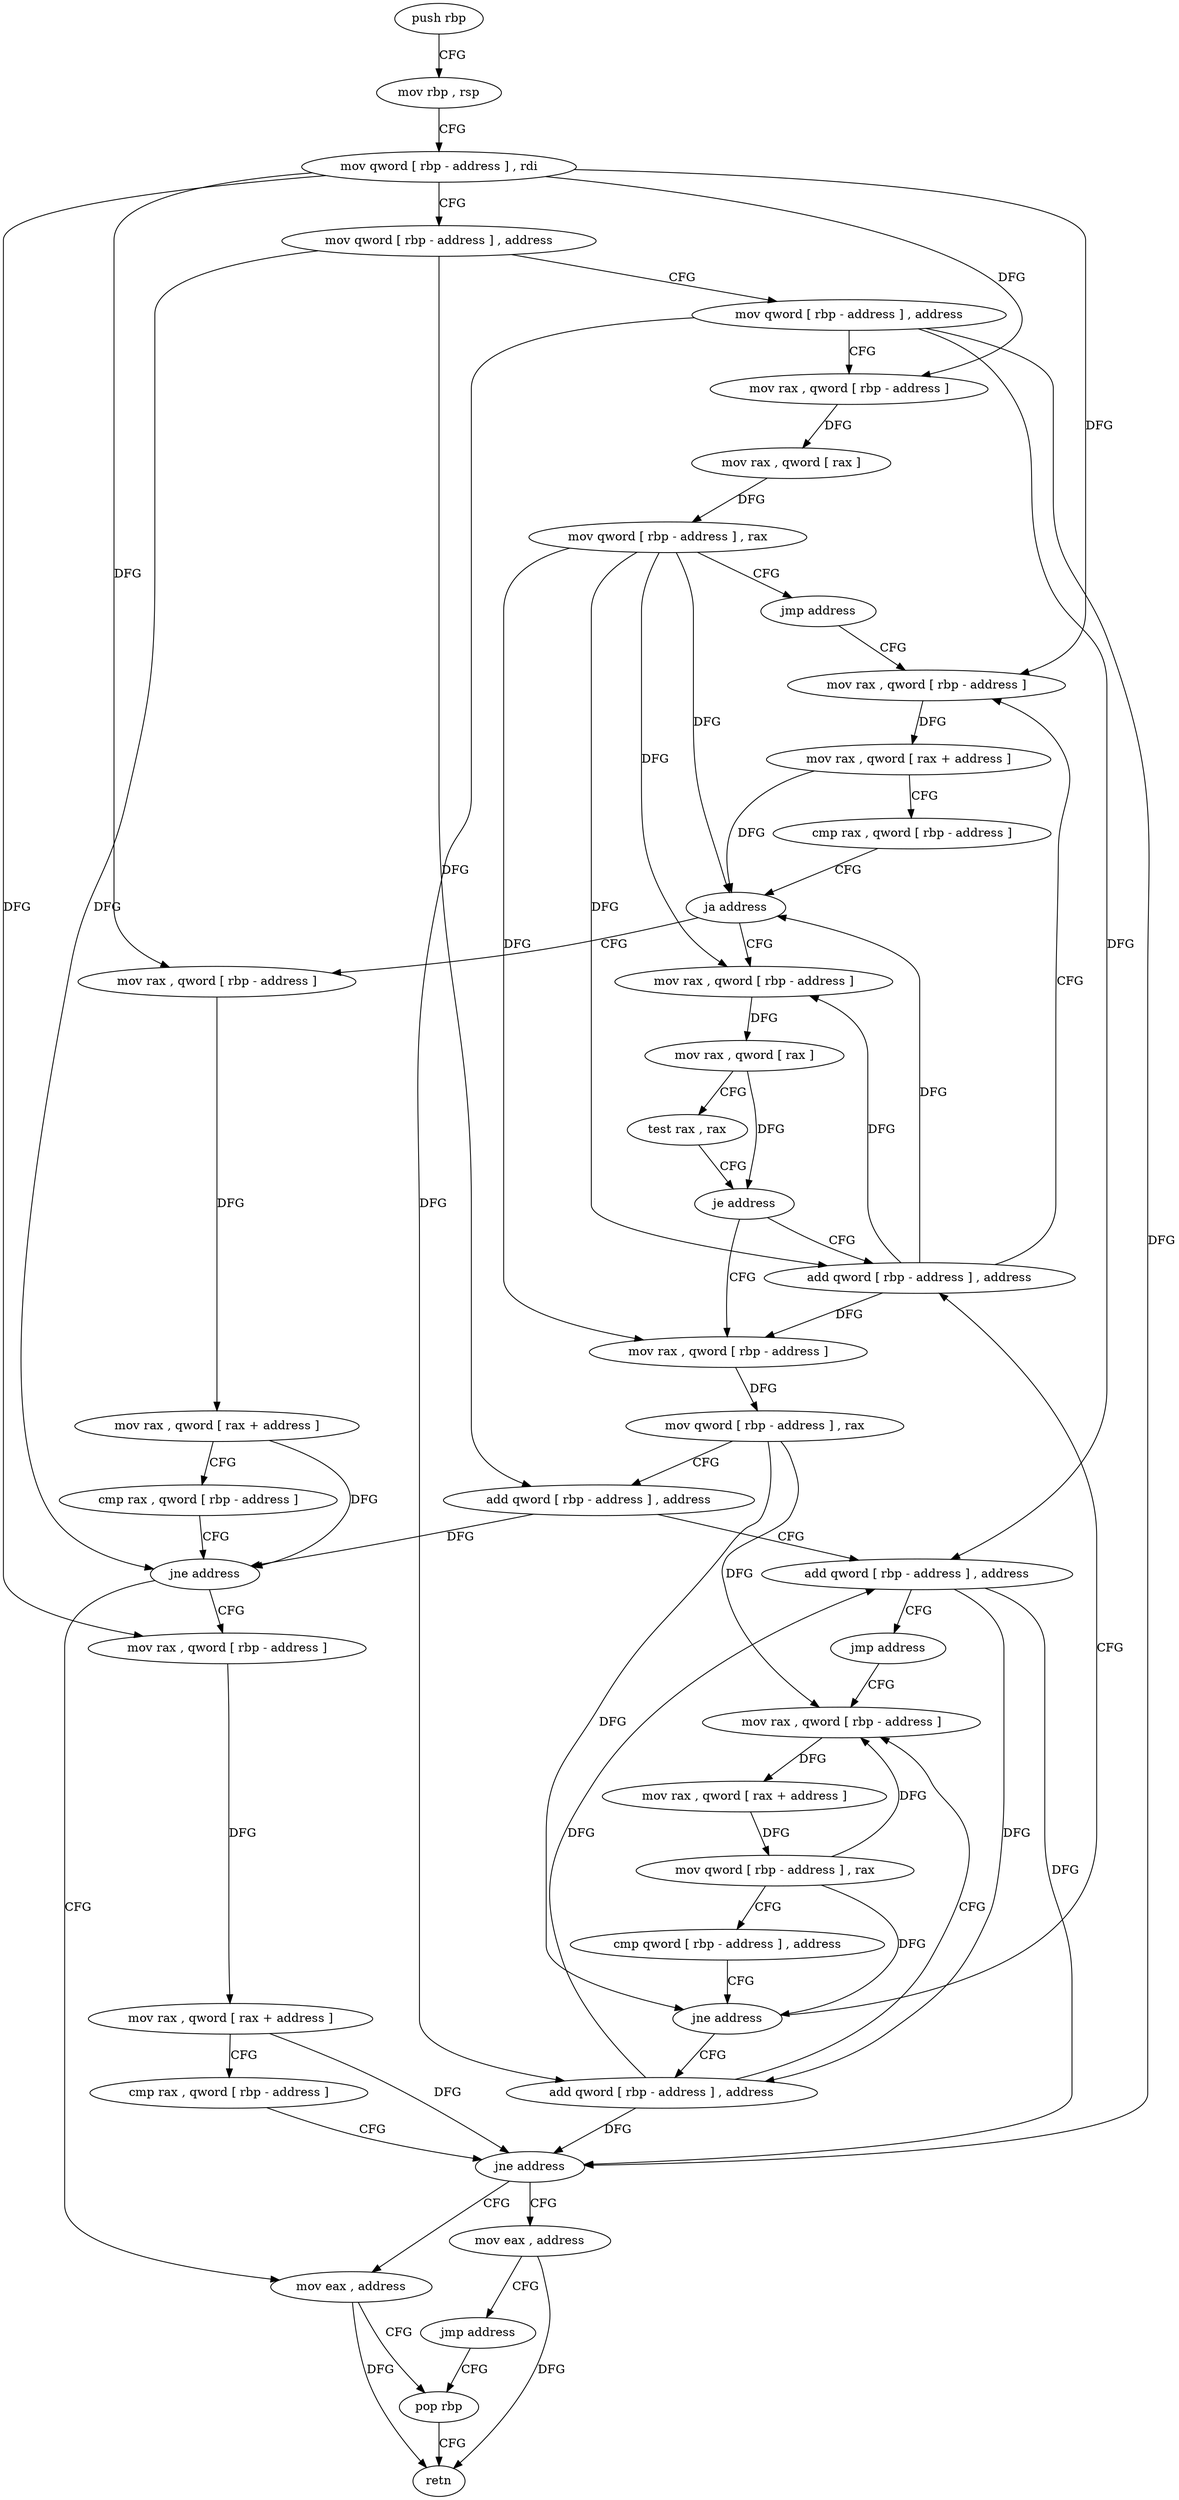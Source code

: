 digraph "func" {
"4303583" [label = "push rbp" ]
"4303584" [label = "mov rbp , rsp" ]
"4303587" [label = "mov qword [ rbp - address ] , rdi" ]
"4303591" [label = "mov qword [ rbp - address ] , address" ]
"4303599" [label = "mov qword [ rbp - address ] , address" ]
"4303607" [label = "mov rax , qword [ rbp - address ]" ]
"4303611" [label = "mov rax , qword [ rax ]" ]
"4303614" [label = "mov qword [ rbp - address ] , rax" ]
"4303618" [label = "jmp address" ]
"4303681" [label = "mov rax , qword [ rbp - address ]" ]
"4303685" [label = "mov rax , qword [ rax + address ]" ]
"4303689" [label = "cmp rax , qword [ rbp - address ]" ]
"4303693" [label = "ja address" ]
"4303620" [label = "mov rax , qword [ rbp - address ]" ]
"4303695" [label = "mov rax , qword [ rbp - address ]" ]
"4303624" [label = "mov rax , qword [ rax ]" ]
"4303627" [label = "test rax , rax" ]
"4303630" [label = "je address" ]
"4303676" [label = "add qword [ rbp - address ] , address" ]
"4303632" [label = "mov rax , qword [ rbp - address ]" ]
"4303699" [label = "mov rax , qword [ rax + address ]" ]
"4303703" [label = "cmp rax , qword [ rbp - address ]" ]
"4303707" [label = "jne address" ]
"4303730" [label = "mov eax , address" ]
"4303709" [label = "mov rax , qword [ rbp - address ]" ]
"4303636" [label = "mov qword [ rbp - address ] , rax" ]
"4303640" [label = "add qword [ rbp - address ] , address" ]
"4303645" [label = "add qword [ rbp - address ] , address" ]
"4303650" [label = "jmp address" ]
"4303657" [label = "mov rax , qword [ rbp - address ]" ]
"4303735" [label = "pop rbp" ]
"4303713" [label = "mov rax , qword [ rax + address ]" ]
"4303717" [label = "cmp rax , qword [ rbp - address ]" ]
"4303721" [label = "jne address" ]
"4303723" [label = "mov eax , address" ]
"4303661" [label = "mov rax , qword [ rax + address ]" ]
"4303665" [label = "mov qword [ rbp - address ] , rax" ]
"4303669" [label = "cmp qword [ rbp - address ] , address" ]
"4303674" [label = "jne address" ]
"4303652" [label = "add qword [ rbp - address ] , address" ]
"4303728" [label = "jmp address" ]
"4303736" [label = "retn" ]
"4303583" -> "4303584" [ label = "CFG" ]
"4303584" -> "4303587" [ label = "CFG" ]
"4303587" -> "4303591" [ label = "CFG" ]
"4303587" -> "4303607" [ label = "DFG" ]
"4303587" -> "4303681" [ label = "DFG" ]
"4303587" -> "4303695" [ label = "DFG" ]
"4303587" -> "4303709" [ label = "DFG" ]
"4303591" -> "4303599" [ label = "CFG" ]
"4303591" -> "4303707" [ label = "DFG" ]
"4303591" -> "4303640" [ label = "DFG" ]
"4303599" -> "4303607" [ label = "CFG" ]
"4303599" -> "4303645" [ label = "DFG" ]
"4303599" -> "4303721" [ label = "DFG" ]
"4303599" -> "4303652" [ label = "DFG" ]
"4303607" -> "4303611" [ label = "DFG" ]
"4303611" -> "4303614" [ label = "DFG" ]
"4303614" -> "4303618" [ label = "CFG" ]
"4303614" -> "4303693" [ label = "DFG" ]
"4303614" -> "4303620" [ label = "DFG" ]
"4303614" -> "4303676" [ label = "DFG" ]
"4303614" -> "4303632" [ label = "DFG" ]
"4303618" -> "4303681" [ label = "CFG" ]
"4303681" -> "4303685" [ label = "DFG" ]
"4303685" -> "4303689" [ label = "CFG" ]
"4303685" -> "4303693" [ label = "DFG" ]
"4303689" -> "4303693" [ label = "CFG" ]
"4303693" -> "4303620" [ label = "CFG" ]
"4303693" -> "4303695" [ label = "CFG" ]
"4303620" -> "4303624" [ label = "DFG" ]
"4303695" -> "4303699" [ label = "DFG" ]
"4303624" -> "4303627" [ label = "CFG" ]
"4303624" -> "4303630" [ label = "DFG" ]
"4303627" -> "4303630" [ label = "CFG" ]
"4303630" -> "4303676" [ label = "CFG" ]
"4303630" -> "4303632" [ label = "CFG" ]
"4303676" -> "4303681" [ label = "CFG" ]
"4303676" -> "4303693" [ label = "DFG" ]
"4303676" -> "4303620" [ label = "DFG" ]
"4303676" -> "4303632" [ label = "DFG" ]
"4303632" -> "4303636" [ label = "DFG" ]
"4303699" -> "4303703" [ label = "CFG" ]
"4303699" -> "4303707" [ label = "DFG" ]
"4303703" -> "4303707" [ label = "CFG" ]
"4303707" -> "4303730" [ label = "CFG" ]
"4303707" -> "4303709" [ label = "CFG" ]
"4303730" -> "4303735" [ label = "CFG" ]
"4303730" -> "4303736" [ label = "DFG" ]
"4303709" -> "4303713" [ label = "DFG" ]
"4303636" -> "4303640" [ label = "CFG" ]
"4303636" -> "4303657" [ label = "DFG" ]
"4303636" -> "4303674" [ label = "DFG" ]
"4303640" -> "4303645" [ label = "CFG" ]
"4303640" -> "4303707" [ label = "DFG" ]
"4303645" -> "4303650" [ label = "CFG" ]
"4303645" -> "4303721" [ label = "DFG" ]
"4303645" -> "4303652" [ label = "DFG" ]
"4303650" -> "4303657" [ label = "CFG" ]
"4303657" -> "4303661" [ label = "DFG" ]
"4303735" -> "4303736" [ label = "CFG" ]
"4303713" -> "4303717" [ label = "CFG" ]
"4303713" -> "4303721" [ label = "DFG" ]
"4303717" -> "4303721" [ label = "CFG" ]
"4303721" -> "4303730" [ label = "CFG" ]
"4303721" -> "4303723" [ label = "CFG" ]
"4303723" -> "4303728" [ label = "CFG" ]
"4303723" -> "4303736" [ label = "DFG" ]
"4303661" -> "4303665" [ label = "DFG" ]
"4303665" -> "4303669" [ label = "CFG" ]
"4303665" -> "4303657" [ label = "DFG" ]
"4303665" -> "4303674" [ label = "DFG" ]
"4303669" -> "4303674" [ label = "CFG" ]
"4303674" -> "4303652" [ label = "CFG" ]
"4303674" -> "4303676" [ label = "CFG" ]
"4303652" -> "4303657" [ label = "CFG" ]
"4303652" -> "4303645" [ label = "DFG" ]
"4303652" -> "4303721" [ label = "DFG" ]
"4303728" -> "4303735" [ label = "CFG" ]
}
